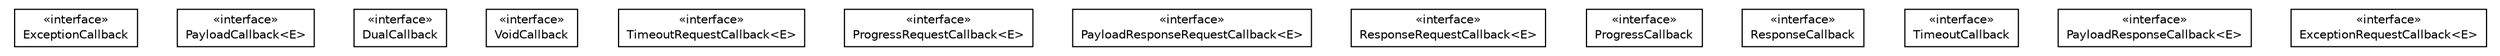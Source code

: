 #!/usr/local/bin/dot
#
# Class diagram 
# Generated by UMLGraph version R5_6-24-gf6e263 (http://www.umlgraph.org/)
#

digraph G {
	edge [fontname="Helvetica",fontsize=10,labelfontname="Helvetica",labelfontsize=10];
	node [fontname="Helvetica",fontsize=10,shape=plaintext];
	nodesep=0.25;
	ranksep=0.5;
	// io.reinert.requestor.core.callback.ExceptionCallback
	c584 [label=<<table title="io.reinert.requestor.core.callback.ExceptionCallback" border="0" cellborder="1" cellspacing="0" cellpadding="2" port="p" href="./ExceptionCallback.html">
		<tr><td><table border="0" cellspacing="0" cellpadding="1">
<tr><td align="center" balign="center"> &#171;interface&#187; </td></tr>
<tr><td align="center" balign="center"> ExceptionCallback </td></tr>
		</table></td></tr>
		</table>>, URL="./ExceptionCallback.html", fontname="Helvetica", fontcolor="black", fontsize=10.0];
	// io.reinert.requestor.core.callback.PayloadCallback<E>
	c585 [label=<<table title="io.reinert.requestor.core.callback.PayloadCallback" border="0" cellborder="1" cellspacing="0" cellpadding="2" port="p" href="./PayloadCallback.html">
		<tr><td><table border="0" cellspacing="0" cellpadding="1">
<tr><td align="center" balign="center"> &#171;interface&#187; </td></tr>
<tr><td align="center" balign="center"> PayloadCallback&lt;E&gt; </td></tr>
		</table></td></tr>
		</table>>, URL="./PayloadCallback.html", fontname="Helvetica", fontcolor="black", fontsize=10.0];
	// io.reinert.requestor.core.callback.DualCallback
	c586 [label=<<table title="io.reinert.requestor.core.callback.DualCallback" border="0" cellborder="1" cellspacing="0" cellpadding="2" port="p" href="./DualCallback.html">
		<tr><td><table border="0" cellspacing="0" cellpadding="1">
<tr><td align="center" balign="center"> &#171;interface&#187; </td></tr>
<tr><td align="center" balign="center"> DualCallback </td></tr>
		</table></td></tr>
		</table>>, URL="./DualCallback.html", fontname="Helvetica", fontcolor="black", fontsize=10.0];
	// io.reinert.requestor.core.callback.VoidCallback
	c587 [label=<<table title="io.reinert.requestor.core.callback.VoidCallback" border="0" cellborder="1" cellspacing="0" cellpadding="2" port="p" href="./VoidCallback.html">
		<tr><td><table border="0" cellspacing="0" cellpadding="1">
<tr><td align="center" balign="center"> &#171;interface&#187; </td></tr>
<tr><td align="center" balign="center"> VoidCallback </td></tr>
		</table></td></tr>
		</table>>, URL="./VoidCallback.html", fontname="Helvetica", fontcolor="black", fontsize=10.0];
	// io.reinert.requestor.core.callback.TimeoutRequestCallback<E>
	c588 [label=<<table title="io.reinert.requestor.core.callback.TimeoutRequestCallback" border="0" cellborder="1" cellspacing="0" cellpadding="2" port="p" href="./TimeoutRequestCallback.html">
		<tr><td><table border="0" cellspacing="0" cellpadding="1">
<tr><td align="center" balign="center"> &#171;interface&#187; </td></tr>
<tr><td align="center" balign="center"> TimeoutRequestCallback&lt;E&gt; </td></tr>
		</table></td></tr>
		</table>>, URL="./TimeoutRequestCallback.html", fontname="Helvetica", fontcolor="black", fontsize=10.0];
	// io.reinert.requestor.core.callback.ProgressRequestCallback<E>
	c589 [label=<<table title="io.reinert.requestor.core.callback.ProgressRequestCallback" border="0" cellborder="1" cellspacing="0" cellpadding="2" port="p" href="./ProgressRequestCallback.html">
		<tr><td><table border="0" cellspacing="0" cellpadding="1">
<tr><td align="center" balign="center"> &#171;interface&#187; </td></tr>
<tr><td align="center" balign="center"> ProgressRequestCallback&lt;E&gt; </td></tr>
		</table></td></tr>
		</table>>, URL="./ProgressRequestCallback.html", fontname="Helvetica", fontcolor="black", fontsize=10.0];
	// io.reinert.requestor.core.callback.PayloadResponseRequestCallback<E>
	c590 [label=<<table title="io.reinert.requestor.core.callback.PayloadResponseRequestCallback" border="0" cellborder="1" cellspacing="0" cellpadding="2" port="p" href="./PayloadResponseRequestCallback.html">
		<tr><td><table border="0" cellspacing="0" cellpadding="1">
<tr><td align="center" balign="center"> &#171;interface&#187; </td></tr>
<tr><td align="center" balign="center"> PayloadResponseRequestCallback&lt;E&gt; </td></tr>
		</table></td></tr>
		</table>>, URL="./PayloadResponseRequestCallback.html", fontname="Helvetica", fontcolor="black", fontsize=10.0];
	// io.reinert.requestor.core.callback.ResponseRequestCallback<E>
	c591 [label=<<table title="io.reinert.requestor.core.callback.ResponseRequestCallback" border="0" cellborder="1" cellspacing="0" cellpadding="2" port="p" href="./ResponseRequestCallback.html">
		<tr><td><table border="0" cellspacing="0" cellpadding="1">
<tr><td align="center" balign="center"> &#171;interface&#187; </td></tr>
<tr><td align="center" balign="center"> ResponseRequestCallback&lt;E&gt; </td></tr>
		</table></td></tr>
		</table>>, URL="./ResponseRequestCallback.html", fontname="Helvetica", fontcolor="black", fontsize=10.0];
	// io.reinert.requestor.core.callback.ProgressCallback
	c592 [label=<<table title="io.reinert.requestor.core.callback.ProgressCallback" border="0" cellborder="1" cellspacing="0" cellpadding="2" port="p" href="./ProgressCallback.html">
		<tr><td><table border="0" cellspacing="0" cellpadding="1">
<tr><td align="center" balign="center"> &#171;interface&#187; </td></tr>
<tr><td align="center" balign="center"> ProgressCallback </td></tr>
		</table></td></tr>
		</table>>, URL="./ProgressCallback.html", fontname="Helvetica", fontcolor="black", fontsize=10.0];
	// io.reinert.requestor.core.callback.ResponseCallback
	c593 [label=<<table title="io.reinert.requestor.core.callback.ResponseCallback" border="0" cellborder="1" cellspacing="0" cellpadding="2" port="p" href="./ResponseCallback.html">
		<tr><td><table border="0" cellspacing="0" cellpadding="1">
<tr><td align="center" balign="center"> &#171;interface&#187; </td></tr>
<tr><td align="center" balign="center"> ResponseCallback </td></tr>
		</table></td></tr>
		</table>>, URL="./ResponseCallback.html", fontname="Helvetica", fontcolor="black", fontsize=10.0];
	// io.reinert.requestor.core.callback.TimeoutCallback
	c594 [label=<<table title="io.reinert.requestor.core.callback.TimeoutCallback" border="0" cellborder="1" cellspacing="0" cellpadding="2" port="p" href="./TimeoutCallback.html">
		<tr><td><table border="0" cellspacing="0" cellpadding="1">
<tr><td align="center" balign="center"> &#171;interface&#187; </td></tr>
<tr><td align="center" balign="center"> TimeoutCallback </td></tr>
		</table></td></tr>
		</table>>, URL="./TimeoutCallback.html", fontname="Helvetica", fontcolor="black", fontsize=10.0];
	// io.reinert.requestor.core.callback.PayloadResponseCallback<E>
	c595 [label=<<table title="io.reinert.requestor.core.callback.PayloadResponseCallback" border="0" cellborder="1" cellspacing="0" cellpadding="2" port="p" href="./PayloadResponseCallback.html">
		<tr><td><table border="0" cellspacing="0" cellpadding="1">
<tr><td align="center" balign="center"> &#171;interface&#187; </td></tr>
<tr><td align="center" balign="center"> PayloadResponseCallback&lt;E&gt; </td></tr>
		</table></td></tr>
		</table>>, URL="./PayloadResponseCallback.html", fontname="Helvetica", fontcolor="black", fontsize=10.0];
	// io.reinert.requestor.core.callback.ExceptionRequestCallback<E>
	c596 [label=<<table title="io.reinert.requestor.core.callback.ExceptionRequestCallback" border="0" cellborder="1" cellspacing="0" cellpadding="2" port="p" href="./ExceptionRequestCallback.html">
		<tr><td><table border="0" cellspacing="0" cellpadding="1">
<tr><td align="center" balign="center"> &#171;interface&#187; </td></tr>
<tr><td align="center" balign="center"> ExceptionRequestCallback&lt;E&gt; </td></tr>
		</table></td></tr>
		</table>>, URL="./ExceptionRequestCallback.html", fontname="Helvetica", fontcolor="black", fontsize=10.0];
}

